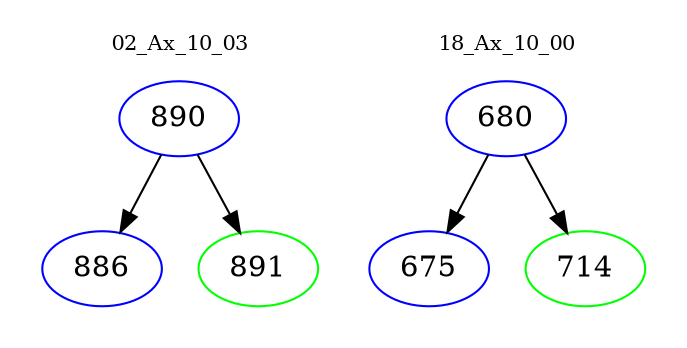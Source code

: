 digraph{
subgraph cluster_0 {
color = white
label = "02_Ax_10_03";
fontsize=10;
T0_890 [label="890", color="blue"]
T0_890 -> T0_886 [color="black"]
T0_886 [label="886", color="blue"]
T0_890 -> T0_891 [color="black"]
T0_891 [label="891", color="green"]
}
subgraph cluster_1 {
color = white
label = "18_Ax_10_00";
fontsize=10;
T1_680 [label="680", color="blue"]
T1_680 -> T1_675 [color="black"]
T1_675 [label="675", color="blue"]
T1_680 -> T1_714 [color="black"]
T1_714 [label="714", color="green"]
}
}

